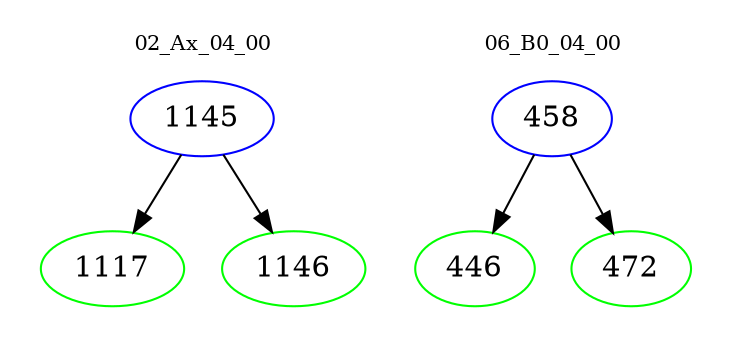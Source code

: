 digraph{
subgraph cluster_0 {
color = white
label = "02_Ax_04_00";
fontsize=10;
T0_1145 [label="1145", color="blue"]
T0_1145 -> T0_1117 [color="black"]
T0_1117 [label="1117", color="green"]
T0_1145 -> T0_1146 [color="black"]
T0_1146 [label="1146", color="green"]
}
subgraph cluster_1 {
color = white
label = "06_B0_04_00";
fontsize=10;
T1_458 [label="458", color="blue"]
T1_458 -> T1_446 [color="black"]
T1_446 [label="446", color="green"]
T1_458 -> T1_472 [color="black"]
T1_472 [label="472", color="green"]
}
}
